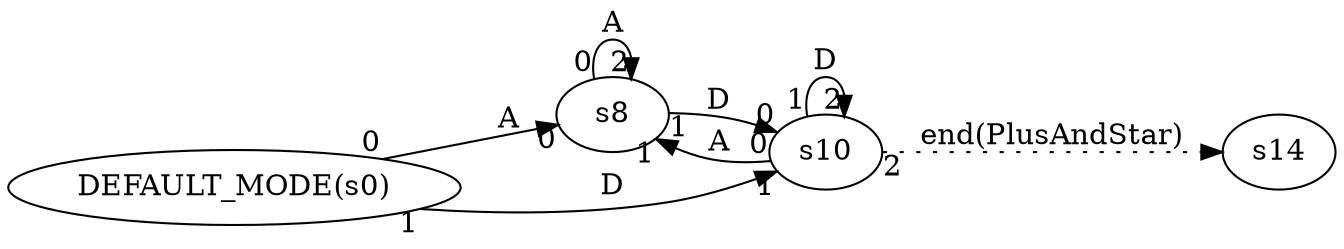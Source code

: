 digraph ATN {
  rankdir=LR;

  "DEFAULT_MODE(s0)" -> s8 [label=A, taillabel=0, headlabel=0]
  s8 -> s8 [label=A, taillabel=0, headlabel=2]
  s8 -> s10 [label=D, taillabel=1, headlabel=0]
  s10 -> s8 [label=A, taillabel=0, headlabel=1]
  s10 -> s10 [label=D, taillabel=1, headlabel=2]
  s10 -> s14 [label="end(PlusAndStar)", taillabel=2, style=dotted]
  "DEFAULT_MODE(s0)" -> s10 [label=D, taillabel=1, headlabel=1]
}